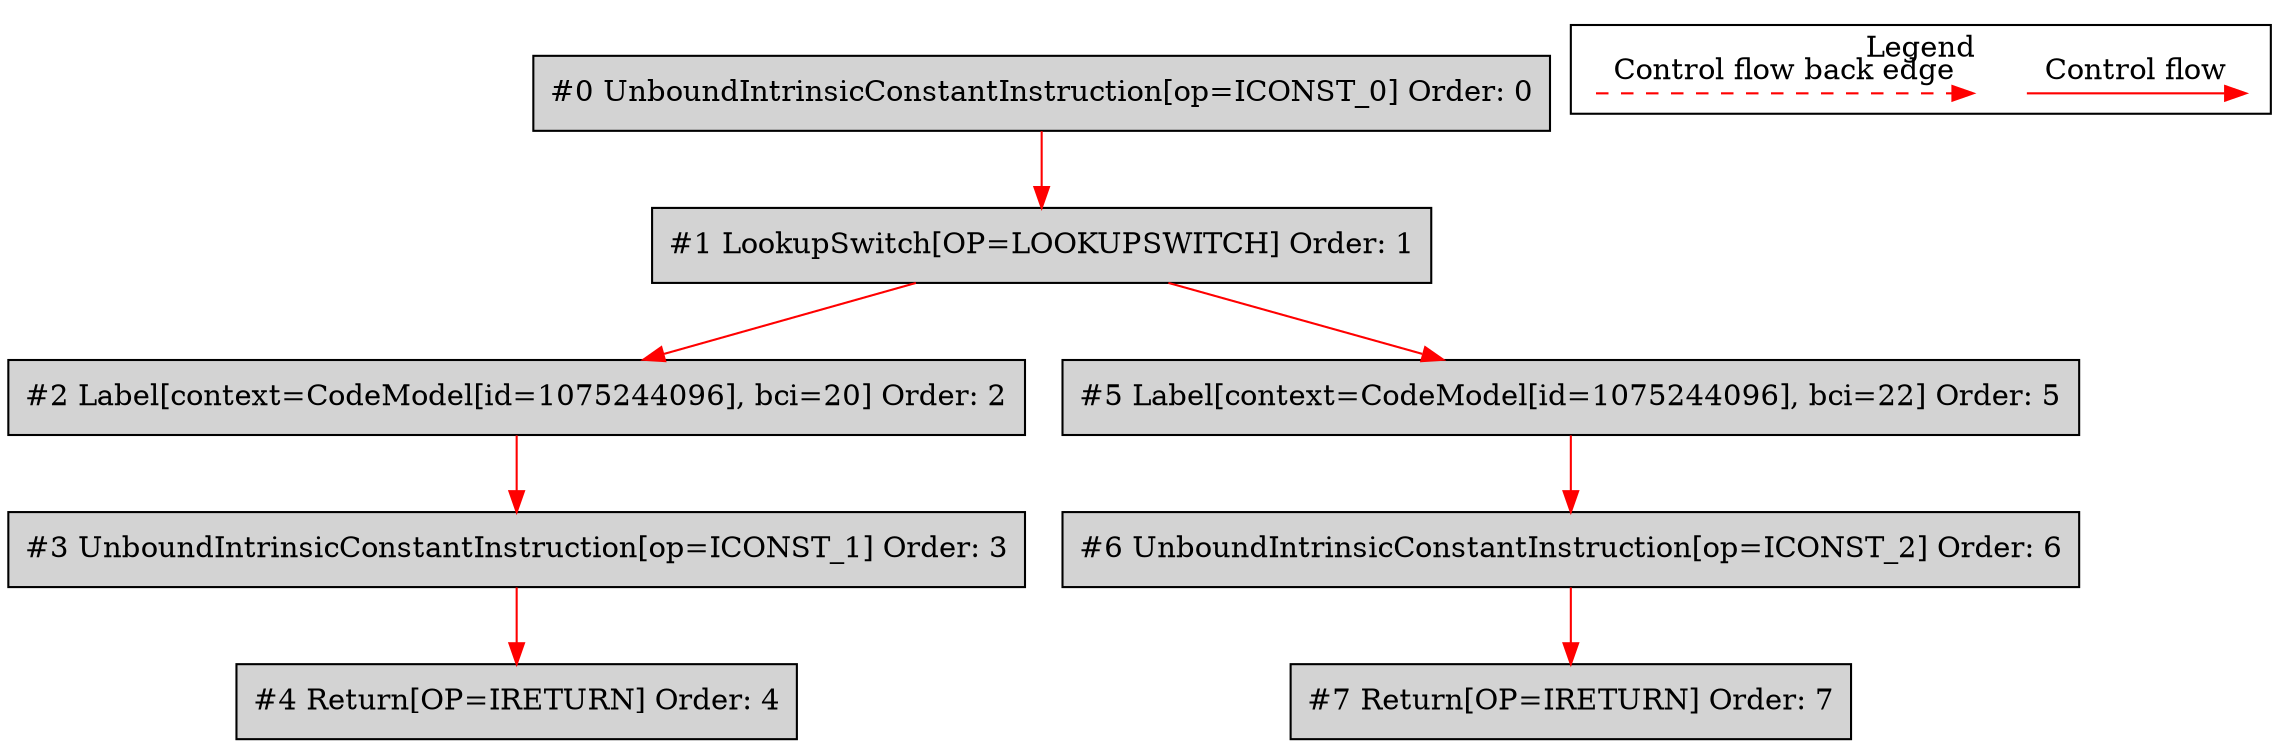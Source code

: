 digraph {
 ordering="in";
 node0[label="#0 UnboundIntrinsicConstantInstruction[op=ICONST_0] Order: 0", shape=box, fillcolor=lightgrey, style=filled];
 node1[label="#1 LookupSwitch[OP=LOOKUPSWITCH] Order: 1", shape=box, fillcolor=lightgrey, style=filled];
 node2[label="#2 Label[context=CodeModel[id=1075244096], bci=20] Order: 2", shape=box, fillcolor=lightgrey, style=filled];
 node3[label="#3 UnboundIntrinsicConstantInstruction[op=ICONST_1] Order: 3", shape=box, fillcolor=lightgrey, style=filled];
 node4[label="#4 Return[OP=IRETURN] Order: 4", shape=box, fillcolor=lightgrey, style=filled];
 node5[label="#5 Label[context=CodeModel[id=1075244096], bci=22] Order: 5", shape=box, fillcolor=lightgrey, style=filled];
 node6[label="#6 UnboundIntrinsicConstantInstruction[op=ICONST_2] Order: 6", shape=box, fillcolor=lightgrey, style=filled];
 node7[label="#7 Return[OP=IRETURN] Order: 7", shape=box, fillcolor=lightgrey, style=filled];
 node0 -> node1[color=red];
 node1 -> node2[color=red];
 node2 -> node3[color=red];
 node3 -> node4[color=red];
 node1 -> node5[color=red];
 node5 -> node6[color=red];
 node6 -> node7[color=red];
 subgraph cluster_000 {
  label = "Legend";
  node [shape=point]
  {
   rank=same;
   c0 [style = invis];
   c1 [style = invis];
   c2 [style = invis];
   c3 [style = invis];
  }
  c0 -> c1 [label="Control flow", style=solid, color=red]
  c2 -> c3 [label="Control flow back edge", style=dashed, color=red]
 }

}
